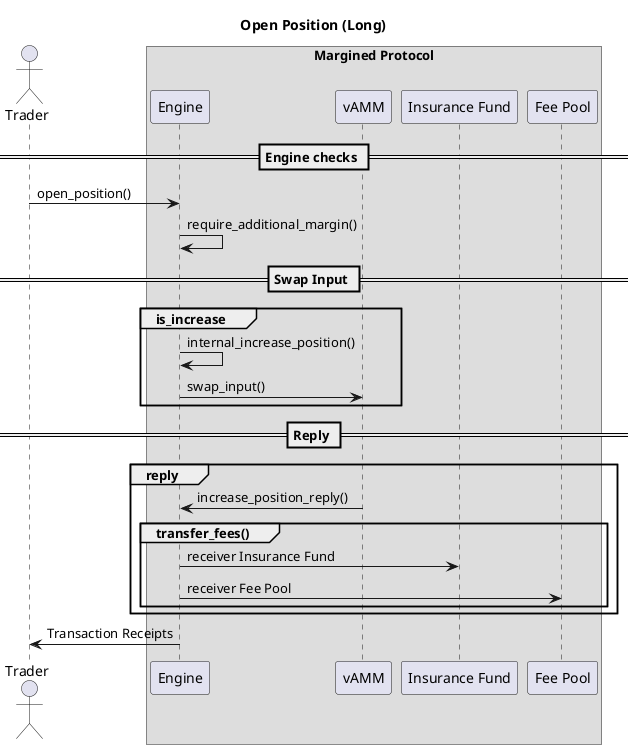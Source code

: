 @startuml open-pos
actor           Trader    

box "Margined Protocol" 
participant     Engine    
participant     vAMM     
participant     "Insurance Fund" as Insurance    
participant     "Fee Pool" as Pool    
end box

title Open Position (Long)

== Engine checks ==
Trader -> Engine : open_position()
Engine -> Engine : require_additional_margin()

== Swap Input ==

Group is_increase
    Engine -> Engine : internal_increase_position()
    Engine -> vAMM : swap_input()
end

== Reply ==
Group reply
    vAMM -> Engine : increase_position_reply()
    Group transfer_fees()
        Engine -> Insurance : receiver Insurance Fund
        Engine -> Pool : receiver Fee Pool
    end 
end

Engine -> Trader : Transaction Receipts

@enduml
